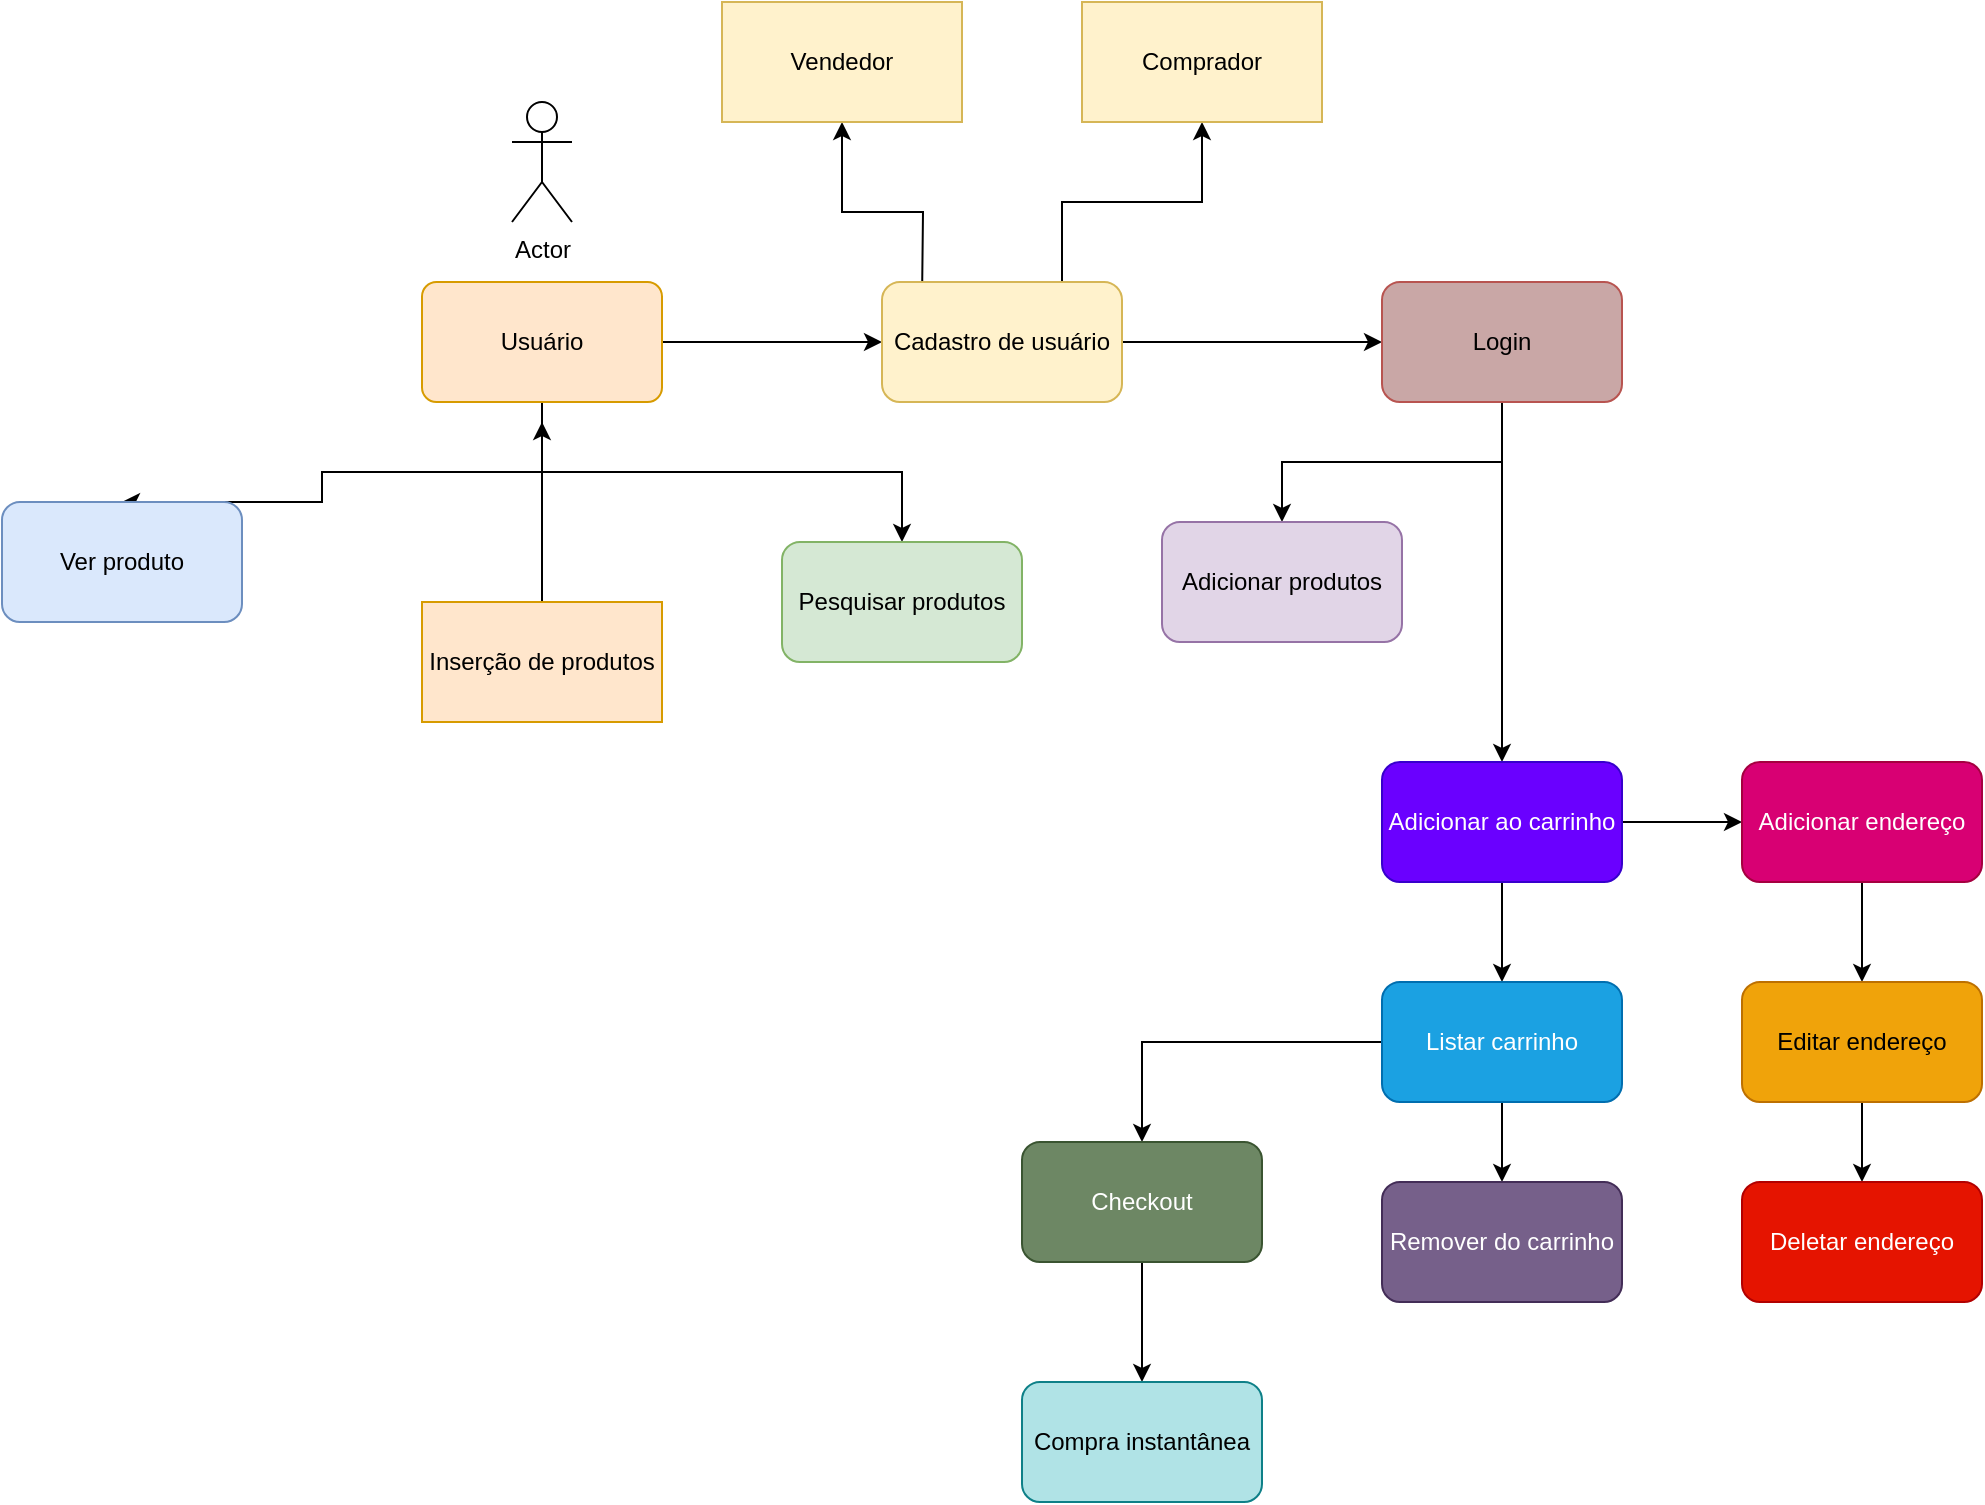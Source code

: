 <mxfile version="21.0.8" type="github">
  <diagram name="Página-1" id="TbDdMegM8huUdnyHN0Cx">
    <mxGraphModel dx="2822" dy="714" grid="1" gridSize="10" guides="1" tooltips="1" connect="1" arrows="1" fold="1" page="1" pageScale="1" pageWidth="827" pageHeight="1169" math="0" shadow="0">
      <root>
        <mxCell id="0" />
        <mxCell id="1" parent="0" />
        <mxCell id="hIx4dwgSplODS9zZCxxF-15" style="edgeStyle=orthogonalEdgeStyle;rounded=0;orthogonalLoop=1;jettySize=auto;html=1;entryX=0;entryY=0.5;entryDx=0;entryDy=0;" parent="1" source="hIx4dwgSplODS9zZCxxF-1" target="hIx4dwgSplODS9zZCxxF-2" edge="1">
          <mxGeometry relative="1" as="geometry" />
        </mxCell>
        <mxCell id="hIx4dwgSplODS9zZCxxF-16" style="edgeStyle=orthogonalEdgeStyle;rounded=0;orthogonalLoop=1;jettySize=auto;html=1;entryX=0.5;entryY=0;entryDx=0;entryDy=0;" parent="1" source="hIx4dwgSplODS9zZCxxF-1" target="hIx4dwgSplODS9zZCxxF-4" edge="1">
          <mxGeometry relative="1" as="geometry">
            <Array as="points">
              <mxPoint x="-630" y="475" />
              <mxPoint x="-740" y="475" />
            </Array>
          </mxGeometry>
        </mxCell>
        <mxCell id="hIx4dwgSplODS9zZCxxF-17" style="edgeStyle=orthogonalEdgeStyle;rounded=0;orthogonalLoop=1;jettySize=auto;html=1;exitX=0.5;exitY=1;exitDx=0;exitDy=0;entryX=0.5;entryY=0;entryDx=0;entryDy=0;" parent="1" source="hIx4dwgSplODS9zZCxxF-1" target="hIx4dwgSplODS9zZCxxF-5" edge="1">
          <mxGeometry relative="1" as="geometry" />
        </mxCell>
        <mxCell id="hIx4dwgSplODS9zZCxxF-1" value="Usuário" style="rounded=1;whiteSpace=wrap;html=1;arcSize=12;fillColor=#ffe6cc;strokeColor=#d79b00;" parent="1" vertex="1">
          <mxGeometry x="-690" y="380" width="120" height="60" as="geometry" />
        </mxCell>
        <mxCell id="hIx4dwgSplODS9zZCxxF-19" style="edgeStyle=orthogonalEdgeStyle;rounded=0;orthogonalLoop=1;jettySize=auto;html=1;entryX=0;entryY=0.5;entryDx=0;entryDy=0;" parent="1" source="hIx4dwgSplODS9zZCxxF-2" target="hIx4dwgSplODS9zZCxxF-3" edge="1">
          <mxGeometry relative="1" as="geometry" />
        </mxCell>
        <mxCell id="IL0iWLIrVBk2Uk1VnO9X-1" style="edgeStyle=orthogonalEdgeStyle;rounded=0;orthogonalLoop=1;jettySize=auto;html=1;" edge="1" parent="1" target="IL0iWLIrVBk2Uk1VnO9X-2">
          <mxGeometry relative="1" as="geometry">
            <mxPoint x="-440" y="300" as="targetPoint" />
            <mxPoint x="-440" y="390" as="sourcePoint" />
          </mxGeometry>
        </mxCell>
        <mxCell id="IL0iWLIrVBk2Uk1VnO9X-4" style="edgeStyle=orthogonalEdgeStyle;rounded=0;orthogonalLoop=1;jettySize=auto;html=1;exitX=0.75;exitY=0;exitDx=0;exitDy=0;entryX=0.5;entryY=1;entryDx=0;entryDy=0;" edge="1" parent="1" source="hIx4dwgSplODS9zZCxxF-2" target="IL0iWLIrVBk2Uk1VnO9X-3">
          <mxGeometry relative="1" as="geometry" />
        </mxCell>
        <mxCell id="hIx4dwgSplODS9zZCxxF-2" value="Cadastro de usuário" style="rounded=1;whiteSpace=wrap;html=1;fillColor=#fff2cc;strokeColor=#d6b656;" parent="1" vertex="1">
          <mxGeometry x="-460" y="380" width="120" height="60" as="geometry" />
        </mxCell>
        <mxCell id="hIx4dwgSplODS9zZCxxF-20" style="edgeStyle=orthogonalEdgeStyle;rounded=0;orthogonalLoop=1;jettySize=auto;html=1;entryX=0.5;entryY=0;entryDx=0;entryDy=0;" parent="1" source="hIx4dwgSplODS9zZCxxF-3" target="hIx4dwgSplODS9zZCxxF-6" edge="1">
          <mxGeometry relative="1" as="geometry" />
        </mxCell>
        <mxCell id="hIx4dwgSplODS9zZCxxF-21" style="edgeStyle=orthogonalEdgeStyle;rounded=0;orthogonalLoop=1;jettySize=auto;html=1;" parent="1" source="hIx4dwgSplODS9zZCxxF-3" target="hIx4dwgSplODS9zZCxxF-7" edge="1">
          <mxGeometry relative="1" as="geometry" />
        </mxCell>
        <mxCell id="hIx4dwgSplODS9zZCxxF-3" value="Login" style="rounded=1;whiteSpace=wrap;html=1;fillColor=#C9A7A6;strokeColor=#b85450;" parent="1" vertex="1">
          <mxGeometry x="-210" y="380" width="120" height="60" as="geometry" />
        </mxCell>
        <mxCell id="hIx4dwgSplODS9zZCxxF-4" value="Ver produto" style="rounded=1;whiteSpace=wrap;html=1;fillColor=#dae8fc;strokeColor=#6c8ebf;" parent="1" vertex="1">
          <mxGeometry x="-900" y="490" width="120" height="60" as="geometry" />
        </mxCell>
        <mxCell id="hIx4dwgSplODS9zZCxxF-5" value="Pesquisar produtos" style="rounded=1;whiteSpace=wrap;html=1;fillColor=#d5e8d4;strokeColor=#82b366;" parent="1" vertex="1">
          <mxGeometry x="-510" y="510" width="120" height="60" as="geometry" />
        </mxCell>
        <mxCell id="hIx4dwgSplODS9zZCxxF-6" value="Adicionar produtos" style="rounded=1;whiteSpace=wrap;html=1;fillColor=#e1d5e7;strokeColor=#9673a6;" parent="1" vertex="1">
          <mxGeometry x="-320" y="500" width="120" height="60" as="geometry" />
        </mxCell>
        <mxCell id="hIx4dwgSplODS9zZCxxF-22" style="edgeStyle=orthogonalEdgeStyle;rounded=0;orthogonalLoop=1;jettySize=auto;html=1;entryX=0;entryY=0.5;entryDx=0;entryDy=0;" parent="1" source="hIx4dwgSplODS9zZCxxF-7" target="hIx4dwgSplODS9zZCxxF-9" edge="1">
          <mxGeometry relative="1" as="geometry" />
        </mxCell>
        <mxCell id="hIx4dwgSplODS9zZCxxF-25" style="edgeStyle=orthogonalEdgeStyle;rounded=0;orthogonalLoop=1;jettySize=auto;html=1;" parent="1" source="hIx4dwgSplODS9zZCxxF-7" target="hIx4dwgSplODS9zZCxxF-8" edge="1">
          <mxGeometry relative="1" as="geometry" />
        </mxCell>
        <mxCell id="hIx4dwgSplODS9zZCxxF-7" value="Adicionar ao carrinho" style="rounded=1;whiteSpace=wrap;html=1;fillColor=#6a00ff;fontColor=#ffffff;strokeColor=#3700CC;" parent="1" vertex="1">
          <mxGeometry x="-210" y="620" width="120" height="60" as="geometry" />
        </mxCell>
        <mxCell id="hIx4dwgSplODS9zZCxxF-26" style="edgeStyle=orthogonalEdgeStyle;rounded=0;orthogonalLoop=1;jettySize=auto;html=1;entryX=0.5;entryY=0;entryDx=0;entryDy=0;" parent="1" source="hIx4dwgSplODS9zZCxxF-8" target="hIx4dwgSplODS9zZCxxF-12" edge="1">
          <mxGeometry relative="1" as="geometry" />
        </mxCell>
        <mxCell id="hIx4dwgSplODS9zZCxxF-27" style="edgeStyle=orthogonalEdgeStyle;rounded=0;orthogonalLoop=1;jettySize=auto;html=1;" parent="1" source="hIx4dwgSplODS9zZCxxF-8" target="hIx4dwgSplODS9zZCxxF-11" edge="1">
          <mxGeometry relative="1" as="geometry" />
        </mxCell>
        <mxCell id="hIx4dwgSplODS9zZCxxF-8" value="Listar carrinho" style="rounded=1;whiteSpace=wrap;html=1;fillColor=#1ba1e2;fontColor=#ffffff;strokeColor=#006EAF;" parent="1" vertex="1">
          <mxGeometry x="-210" y="730" width="120" height="60" as="geometry" />
        </mxCell>
        <mxCell id="hIx4dwgSplODS9zZCxxF-23" style="edgeStyle=orthogonalEdgeStyle;rounded=0;orthogonalLoop=1;jettySize=auto;html=1;" parent="1" source="hIx4dwgSplODS9zZCxxF-9" target="hIx4dwgSplODS9zZCxxF-10" edge="1">
          <mxGeometry relative="1" as="geometry" />
        </mxCell>
        <mxCell id="hIx4dwgSplODS9zZCxxF-9" value="Adicionar endereço" style="rounded=1;whiteSpace=wrap;html=1;fillColor=#d80073;fontColor=#ffffff;strokeColor=#A50040;" parent="1" vertex="1">
          <mxGeometry x="-30" y="620" width="120" height="60" as="geometry" />
        </mxCell>
        <mxCell id="hIx4dwgSplODS9zZCxxF-24" style="edgeStyle=orthogonalEdgeStyle;rounded=0;orthogonalLoop=1;jettySize=auto;html=1;entryX=0.5;entryY=0;entryDx=0;entryDy=0;" parent="1" source="hIx4dwgSplODS9zZCxxF-10" target="hIx4dwgSplODS9zZCxxF-13" edge="1">
          <mxGeometry relative="1" as="geometry" />
        </mxCell>
        <mxCell id="hIx4dwgSplODS9zZCxxF-10" value="Editar endereço" style="rounded=1;whiteSpace=wrap;html=1;fillColor=#f0a30a;fontColor=#000000;strokeColor=#BD7000;" parent="1" vertex="1">
          <mxGeometry x="-30" y="730" width="120" height="60" as="geometry" />
        </mxCell>
        <mxCell id="hIx4dwgSplODS9zZCxxF-28" style="edgeStyle=orthogonalEdgeStyle;rounded=0;orthogonalLoop=1;jettySize=auto;html=1;entryX=0.5;entryY=0;entryDx=0;entryDy=0;" parent="1" source="hIx4dwgSplODS9zZCxxF-11" target="hIx4dwgSplODS9zZCxxF-14" edge="1">
          <mxGeometry relative="1" as="geometry" />
        </mxCell>
        <mxCell id="hIx4dwgSplODS9zZCxxF-11" value="Checkout" style="rounded=1;whiteSpace=wrap;html=1;fillColor=#6d8764;fontColor=#ffffff;strokeColor=#3A5431;" parent="1" vertex="1">
          <mxGeometry x="-390" y="810" width="120" height="60" as="geometry" />
        </mxCell>
        <mxCell id="hIx4dwgSplODS9zZCxxF-12" value="Remover do carrinho" style="rounded=1;whiteSpace=wrap;html=1;fillColor=#76608a;fontColor=#ffffff;strokeColor=#432D57;" parent="1" vertex="1">
          <mxGeometry x="-210" y="830" width="120" height="60" as="geometry" />
        </mxCell>
        <mxCell id="hIx4dwgSplODS9zZCxxF-13" value="Deletar endereço" style="rounded=1;whiteSpace=wrap;html=1;fillColor=#e51400;fontColor=#ffffff;strokeColor=#B20000;" parent="1" vertex="1">
          <mxGeometry x="-30" y="830" width="120" height="60" as="geometry" />
        </mxCell>
        <mxCell id="hIx4dwgSplODS9zZCxxF-14" value="Compra instantânea" style="rounded=1;whiteSpace=wrap;html=1;fillColor=#b0e3e6;strokeColor=#0e8088;" parent="1" vertex="1">
          <mxGeometry x="-390" y="930" width="120" height="60" as="geometry" />
        </mxCell>
        <mxCell id="gcF5UK3H11lIO-rl0LWQ-4" value="Actor" style="shape=umlActor;verticalLabelPosition=bottom;verticalAlign=top;html=1;outlineConnect=0;" parent="1" vertex="1">
          <mxGeometry x="-645" y="290" width="30" height="60" as="geometry" />
        </mxCell>
        <mxCell id="IL0iWLIrVBk2Uk1VnO9X-2" value="Vendedor&lt;br&gt;" style="rounded=0;whiteSpace=wrap;html=1;fillColor=#fff2cc;strokeColor=#d6b656;" vertex="1" parent="1">
          <mxGeometry x="-540" y="240" width="120" height="60" as="geometry" />
        </mxCell>
        <mxCell id="IL0iWLIrVBk2Uk1VnO9X-3" value="Comprador&lt;br&gt;" style="rounded=0;whiteSpace=wrap;html=1;fillColor=#fff2cc;strokeColor=#d6b656;" vertex="1" parent="1">
          <mxGeometry x="-360" y="240" width="120" height="60" as="geometry" />
        </mxCell>
        <mxCell id="IL0iWLIrVBk2Uk1VnO9X-7" style="edgeStyle=orthogonalEdgeStyle;rounded=0;orthogonalLoop=1;jettySize=auto;html=1;" edge="1" parent="1" source="IL0iWLIrVBk2Uk1VnO9X-5">
          <mxGeometry relative="1" as="geometry">
            <mxPoint x="-630" y="450" as="targetPoint" />
          </mxGeometry>
        </mxCell>
        <mxCell id="IL0iWLIrVBk2Uk1VnO9X-5" value="Inserção de produtos" style="rounded=0;whiteSpace=wrap;html=1;fillColor=#ffe6cc;strokeColor=#d79b00;" vertex="1" parent="1">
          <mxGeometry x="-690" y="540" width="120" height="60" as="geometry" />
        </mxCell>
      </root>
    </mxGraphModel>
  </diagram>
</mxfile>
